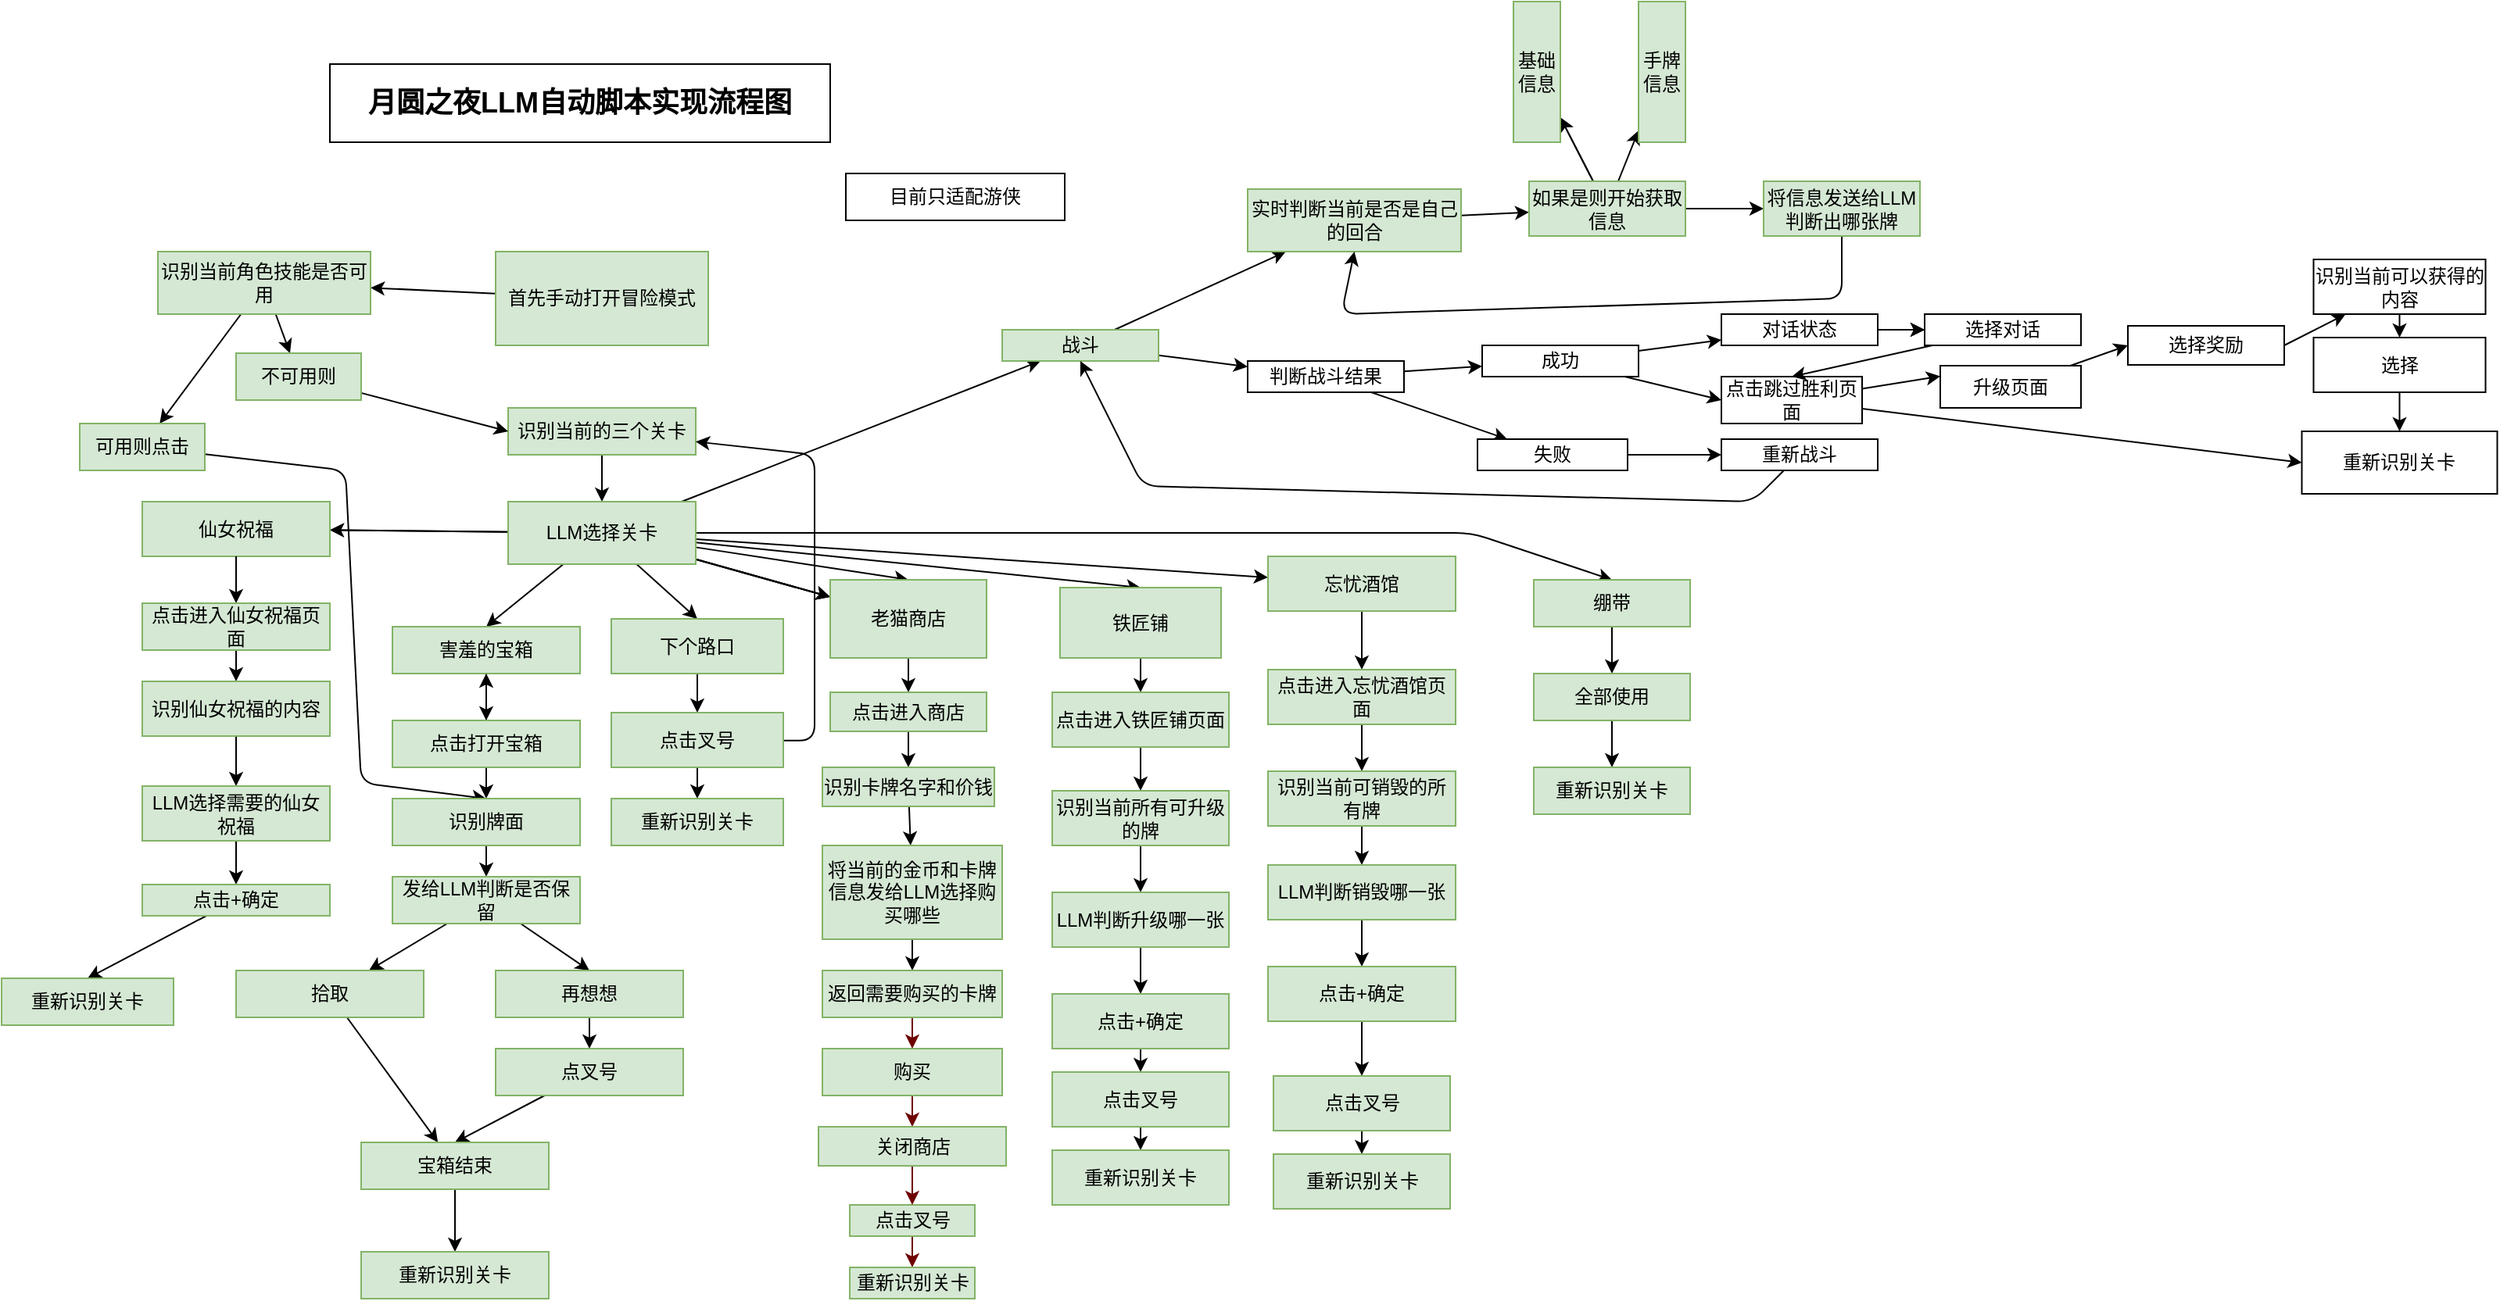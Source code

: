 <mxfile>
    <diagram id="u_nL7nLPBquvjm2KsWFO" name="第 1 页">
        <mxGraphModel dx="1253" dy="825" grid="1" gridSize="10" guides="1" tooltips="1" connect="1" arrows="1" fold="1" page="1" pageScale="1" pageWidth="827" pageHeight="1169" math="0" shadow="0">
            <root>
                <mxCell id="0"/>
                <mxCell id="1" parent="0"/>
                <mxCell id="2" value="&lt;b&gt;&lt;font style=&quot;font-size: 18px;&quot;&gt;月圆之夜LLM自动脚本实现流程图&lt;/font&gt;&lt;/b&gt;" style="rounded=0;whiteSpace=wrap;html=1;" parent="1" vertex="1">
                    <mxGeometry x="240" y="60" width="320" height="50" as="geometry"/>
                </mxCell>
                <mxCell id="31" value="" style="edgeStyle=none;html=1;" parent="1" source="3" target="30" edge="1">
                    <mxGeometry relative="1" as="geometry"/>
                </mxCell>
                <mxCell id="3" value="首先手动打开冒险模式" style="rounded=0;whiteSpace=wrap;html=1;fillColor=#d5e8d4;strokeColor=#82b366;" parent="1" vertex="1">
                    <mxGeometry x="346" y="180" width="136" height="60" as="geometry"/>
                </mxCell>
                <mxCell id="9" value="" style="edgeStyle=none;html=1;" parent="1" source="4" target="8" edge="1">
                    <mxGeometry relative="1" as="geometry"/>
                </mxCell>
                <mxCell id="4" value="识别当前的三个关卡" style="whiteSpace=wrap;html=1;rounded=0;fillColor=#d5e8d4;strokeColor=#82b366;" parent="1" vertex="1">
                    <mxGeometry x="354" y="280" width="120" height="30" as="geometry"/>
                </mxCell>
                <mxCell id="6" value="目前只适配游侠" style="rounded=0;whiteSpace=wrap;html=1;" parent="1" vertex="1">
                    <mxGeometry x="570" y="130" width="140" height="30" as="geometry"/>
                </mxCell>
                <mxCell id="12" value="" style="edgeStyle=none;html=1;" parent="1" source="8" target="11" edge="1">
                    <mxGeometry relative="1" as="geometry"/>
                </mxCell>
                <mxCell id="14" value="" style="edgeStyle=none;html=1;" parent="1" source="8" target="13" edge="1">
                    <mxGeometry relative="1" as="geometry"/>
                </mxCell>
                <mxCell id="16" value="" style="edgeStyle=none;html=1;" parent="1" source="8" target="15" edge="1">
                    <mxGeometry relative="1" as="geometry"/>
                </mxCell>
                <mxCell id="17" value="" style="edgeStyle=none;html=1;" parent="1" source="8" target="13" edge="1">
                    <mxGeometry relative="1" as="geometry"/>
                </mxCell>
                <mxCell id="19" style="edgeStyle=none;html=1;entryX=0.5;entryY=0;entryDx=0;entryDy=0;" parent="1" source="8" target="18" edge="1">
                    <mxGeometry relative="1" as="geometry"/>
                </mxCell>
                <mxCell id="78" style="edgeStyle=none;html=1;entryX=0.5;entryY=0;entryDx=0;entryDy=0;" parent="1" source="8" target="77" edge="1">
                    <mxGeometry relative="1" as="geometry"/>
                </mxCell>
                <mxCell id="83" style="edgeStyle=none;html=1;entryX=0.5;entryY=0;entryDx=0;entryDy=0;" parent="1" source="8" target="82" edge="1">
                    <mxGeometry relative="1" as="geometry"/>
                </mxCell>
                <mxCell id="154" value="" style="edgeStyle=none;html=1;" parent="1" source="8" target="82" edge="1">
                    <mxGeometry relative="1" as="geometry"/>
                </mxCell>
                <mxCell id="155" value="" style="edgeStyle=none;html=1;" parent="1" source="8" target="82" edge="1">
                    <mxGeometry relative="1" as="geometry"/>
                </mxCell>
                <mxCell id="157" style="edgeStyle=none;html=1;entryX=0.5;entryY=0;entryDx=0;entryDy=0;" parent="1" source="8" target="156" edge="1">
                    <mxGeometry relative="1" as="geometry"/>
                </mxCell>
                <mxCell id="177" value="" style="edgeStyle=none;html=1;" parent="1" source="8" target="82" edge="1">
                    <mxGeometry relative="1" as="geometry"/>
                </mxCell>
                <mxCell id="238" style="edgeStyle=none;html=1;entryX=0.5;entryY=0;entryDx=0;entryDy=0;" parent="1" source="8" target="235" edge="1">
                    <mxGeometry relative="1" as="geometry">
                        <Array as="points">
                            <mxPoint x="970" y="360"/>
                        </Array>
                    </mxGeometry>
                </mxCell>
                <mxCell id="8" value="LLM选择关卡" style="whiteSpace=wrap;html=1;rounded=0;fillColor=#d5e8d4;strokeColor=#82b366;" parent="1" vertex="1">
                    <mxGeometry x="354" y="340" width="120" height="40" as="geometry"/>
                </mxCell>
                <mxCell id="180" value="" style="edgeStyle=none;html=1;" parent="1" source="11" target="179" edge="1">
                    <mxGeometry relative="1" as="geometry"/>
                </mxCell>
                <mxCell id="204" value="" style="edgeStyle=none;html=1;" parent="1" source="11" target="203" edge="1">
                    <mxGeometry relative="1" as="geometry"/>
                </mxCell>
                <mxCell id="11" value="战斗" style="whiteSpace=wrap;html=1;rounded=0;fillColor=#d5e8d4;strokeColor=#82b366;" parent="1" vertex="1">
                    <mxGeometry x="670" y="230" width="100" height="20" as="geometry"/>
                </mxCell>
                <mxCell id="21" value="" style="edgeStyle=none;html=1;" parent="1" source="24" target="20" edge="1">
                    <mxGeometry relative="1" as="geometry"/>
                </mxCell>
                <mxCell id="13" value="仙女祝福" style="whiteSpace=wrap;html=1;rounded=0;fillColor=#d5e8d4;strokeColor=#82b366;" parent="1" vertex="1">
                    <mxGeometry x="120" y="340" width="120" height="35" as="geometry"/>
                </mxCell>
                <mxCell id="44" value="" style="edgeStyle=none;html=1;" parent="1" source="15" target="43" edge="1">
                    <mxGeometry relative="1" as="geometry"/>
                </mxCell>
                <mxCell id="15" value="忘忧酒馆" style="whiteSpace=wrap;html=1;rounded=0;fillColor=#d5e8d4;strokeColor=#82b366;" parent="1" vertex="1">
                    <mxGeometry x="840" y="375" width="120" height="35" as="geometry"/>
                </mxCell>
                <mxCell id="53" value="" style="edgeStyle=none;html=1;" parent="1" source="18" target="52" edge="1">
                    <mxGeometry relative="1" as="geometry"/>
                </mxCell>
                <mxCell id="18" value="害羞的宝箱" style="rounded=0;whiteSpace=wrap;html=1;fillColor=#d5e8d4;strokeColor=#82b366;" parent="1" vertex="1">
                    <mxGeometry x="280" y="420" width="120" height="30" as="geometry"/>
                </mxCell>
                <mxCell id="23" value="" style="edgeStyle=none;html=1;" parent="1" source="20" target="22" edge="1">
                    <mxGeometry relative="1" as="geometry"/>
                </mxCell>
                <mxCell id="20" value="识别仙女祝福的内容" style="whiteSpace=wrap;html=1;rounded=0;fillColor=#d5e8d4;strokeColor=#82b366;" parent="1" vertex="1">
                    <mxGeometry x="120" y="455" width="120" height="35" as="geometry"/>
                </mxCell>
                <mxCell id="27" value="" style="edgeStyle=none;html=1;" parent="1" source="22" target="26" edge="1">
                    <mxGeometry relative="1" as="geometry"/>
                </mxCell>
                <mxCell id="22" value="LLM选择需要的仙女祝福" style="whiteSpace=wrap;html=1;rounded=0;fillColor=#d5e8d4;strokeColor=#82b366;" parent="1" vertex="1">
                    <mxGeometry x="120" y="522" width="120" height="35" as="geometry"/>
                </mxCell>
                <mxCell id="25" value="" style="edgeStyle=none;html=1;" parent="1" source="13" target="24" edge="1">
                    <mxGeometry relative="1" as="geometry">
                        <mxPoint x="180" y="375" as="sourcePoint"/>
                        <mxPoint x="180" y="455" as="targetPoint"/>
                    </mxGeometry>
                </mxCell>
                <mxCell id="24" value="点击进入仙女祝福页面" style="rounded=0;whiteSpace=wrap;html=1;fillColor=#d5e8d4;strokeColor=#82b366;" parent="1" vertex="1">
                    <mxGeometry x="120" y="405" width="120" height="30" as="geometry"/>
                </mxCell>
                <mxCell id="109" style="edgeStyle=none;html=1;entryX=0.5;entryY=0;entryDx=0;entryDy=0;" parent="1" source="26" target="108" edge="1">
                    <mxGeometry relative="1" as="geometry"/>
                </mxCell>
                <mxCell id="26" value="点击+确定" style="whiteSpace=wrap;html=1;rounded=0;fillColor=#d5e8d4;strokeColor=#82b366;" parent="1" vertex="1">
                    <mxGeometry x="120" y="585" width="120" height="20" as="geometry"/>
                </mxCell>
                <mxCell id="33" value="" style="edgeStyle=none;html=1;" parent="1" source="30" target="32" edge="1">
                    <mxGeometry relative="1" as="geometry"/>
                </mxCell>
                <mxCell id="243" style="edgeStyle=none;html=1;" parent="1" source="30" target="244" edge="1">
                    <mxGeometry relative="1" as="geometry">
                        <mxPoint x="50" y="270" as="targetPoint"/>
                    </mxGeometry>
                </mxCell>
                <mxCell id="30" value="识别当前角色技能是否可用" style="rounded=0;whiteSpace=wrap;html=1;fillColor=#d5e8d4;strokeColor=#82b366;" parent="1" vertex="1">
                    <mxGeometry x="130" y="180" width="136" height="40" as="geometry"/>
                </mxCell>
                <mxCell id="247" style="edgeStyle=none;html=1;entryX=0.5;entryY=0;entryDx=0;entryDy=0;" parent="1" source="32" target="54" edge="1">
                    <mxGeometry relative="1" as="geometry">
                        <Array as="points">
                            <mxPoint x="250" y="320"/>
                            <mxPoint x="260" y="520"/>
                        </Array>
                    </mxGeometry>
                </mxCell>
                <mxCell id="32" value="可用则点击" style="rounded=0;whiteSpace=wrap;html=1;fillColor=#d5e8d4;strokeColor=#82b366;" parent="1" vertex="1">
                    <mxGeometry x="80" y="290" width="80" height="30" as="geometry"/>
                </mxCell>
                <mxCell id="46" value="" style="edgeStyle=none;html=1;" parent="1" source="43" target="45" edge="1">
                    <mxGeometry relative="1" as="geometry"/>
                </mxCell>
                <mxCell id="43" value="点击进入忘忧酒馆页面" style="whiteSpace=wrap;html=1;rounded=0;fillColor=#d5e8d4;strokeColor=#82b366;" parent="1" vertex="1">
                    <mxGeometry x="840" y="447.5" width="120" height="35" as="geometry"/>
                </mxCell>
                <mxCell id="48" value="" style="edgeStyle=none;html=1;" parent="1" source="45" target="47" edge="1">
                    <mxGeometry relative="1" as="geometry"/>
                </mxCell>
                <mxCell id="45" value="识别当前可销毁的所有牌" style="whiteSpace=wrap;html=1;rounded=0;fillColor=#d5e8d4;strokeColor=#82b366;" parent="1" vertex="1">
                    <mxGeometry x="840" y="512.5" width="120" height="35" as="geometry"/>
                </mxCell>
                <mxCell id="50" value="" style="edgeStyle=none;html=1;" parent="1" source="47" target="49" edge="1">
                    <mxGeometry relative="1" as="geometry"/>
                </mxCell>
                <mxCell id="47" value="LLM判断销毁哪一张" style="whiteSpace=wrap;html=1;rounded=0;fillColor=#d5e8d4;strokeColor=#82b366;" parent="1" vertex="1">
                    <mxGeometry x="840" y="572.5" width="120" height="35" as="geometry"/>
                </mxCell>
                <mxCell id="176" value="" style="edgeStyle=none;html=1;entryX=0.5;entryY=0;entryDx=0;entryDy=0;" parent="1" source="49" target="174" edge="1">
                    <mxGeometry relative="1" as="geometry"/>
                </mxCell>
                <mxCell id="49" value="点击+确定" style="whiteSpace=wrap;html=1;rounded=0;fillColor=#d5e8d4;strokeColor=#82b366;" parent="1" vertex="1">
                    <mxGeometry x="840" y="637.5" width="120" height="35" as="geometry"/>
                </mxCell>
                <mxCell id="55" value="" style="edgeStyle=none;html=1;" parent="1" source="52" target="54" edge="1">
                    <mxGeometry relative="1" as="geometry"/>
                </mxCell>
                <mxCell id="58" value="" style="edgeStyle=none;html=1;" parent="1" source="52" target="18" edge="1">
                    <mxGeometry relative="1" as="geometry"/>
                </mxCell>
                <mxCell id="52" value="点击打开宝箱" style="rounded=0;whiteSpace=wrap;html=1;fillColor=#d5e8d4;strokeColor=#82b366;" parent="1" vertex="1">
                    <mxGeometry x="280" y="480" width="120" height="30" as="geometry"/>
                </mxCell>
                <mxCell id="57" value="" style="edgeStyle=none;html=1;" parent="1" source="54" target="56" edge="1">
                    <mxGeometry relative="1" as="geometry"/>
                </mxCell>
                <mxCell id="54" value="识别牌面" style="rounded=0;whiteSpace=wrap;html=1;fillColor=#d5e8d4;strokeColor=#82b366;" parent="1" vertex="1">
                    <mxGeometry x="280" y="530" width="120" height="30" as="geometry"/>
                </mxCell>
                <mxCell id="63" value="" style="edgeStyle=none;html=1;" parent="1" source="56" target="62" edge="1">
                    <mxGeometry relative="1" as="geometry"/>
                </mxCell>
                <mxCell id="65" style="edgeStyle=none;html=1;entryX=0.5;entryY=0;entryDx=0;entryDy=0;" parent="1" source="56" target="64" edge="1">
                    <mxGeometry relative="1" as="geometry"/>
                </mxCell>
                <mxCell id="56" value="发给LLM判断是否保留" style="rounded=0;whiteSpace=wrap;html=1;fillColor=#d5e8d4;strokeColor=#82b366;" parent="1" vertex="1">
                    <mxGeometry x="280" y="580" width="120" height="30" as="geometry"/>
                </mxCell>
                <mxCell id="71" value="" style="edgeStyle=none;html=1;" parent="1" source="62" target="70" edge="1">
                    <mxGeometry relative="1" as="geometry"/>
                </mxCell>
                <mxCell id="62" value="拾取" style="rounded=0;whiteSpace=wrap;html=1;fillColor=#d5e8d4;strokeColor=#82b366;" parent="1" vertex="1">
                    <mxGeometry x="180" y="640" width="120" height="30" as="geometry"/>
                </mxCell>
                <mxCell id="69" value="" style="edgeStyle=none;html=1;" parent="1" source="64" target="68" edge="1">
                    <mxGeometry relative="1" as="geometry"/>
                </mxCell>
                <mxCell id="64" value="再想想" style="rounded=0;whiteSpace=wrap;html=1;fillColor=#d5e8d4;strokeColor=#82b366;" parent="1" vertex="1">
                    <mxGeometry x="346" y="640" width="120" height="30" as="geometry"/>
                </mxCell>
                <mxCell id="72" style="edgeStyle=none;html=1;entryX=0.5;entryY=0;entryDx=0;entryDy=0;" parent="1" source="68" target="70" edge="1">
                    <mxGeometry relative="1" as="geometry"/>
                </mxCell>
                <mxCell id="68" value="点叉号" style="rounded=0;whiteSpace=wrap;html=1;fillColor=#d5e8d4;strokeColor=#82b366;" parent="1" vertex="1">
                    <mxGeometry x="346" y="690" width="120" height="30" as="geometry"/>
                </mxCell>
                <mxCell id="111" value="" style="edgeStyle=none;html=1;" parent="1" source="70" target="110" edge="1">
                    <mxGeometry relative="1" as="geometry"/>
                </mxCell>
                <mxCell id="70" value="宝箱结束" style="rounded=0;whiteSpace=wrap;html=1;fillColor=#d5e8d4;strokeColor=#82b366;" parent="1" vertex="1">
                    <mxGeometry x="260" y="750" width="120" height="30" as="geometry"/>
                </mxCell>
                <mxCell id="80" value="" style="edgeStyle=none;html=1;" parent="1" source="77" target="79" edge="1">
                    <mxGeometry relative="1" as="geometry"/>
                </mxCell>
                <mxCell id="77" value="下个路口" style="rounded=0;whiteSpace=wrap;html=1;fillColor=#d5e8d4;strokeColor=#82b366;" parent="1" vertex="1">
                    <mxGeometry x="420" y="415" width="110" height="35" as="geometry"/>
                </mxCell>
                <mxCell id="81" style="edgeStyle=none;html=1;" parent="1" source="79" target="4" edge="1">
                    <mxGeometry relative="1" as="geometry">
                        <Array as="points">
                            <mxPoint x="550" y="493"/>
                            <mxPoint x="550" y="310"/>
                        </Array>
                    </mxGeometry>
                </mxCell>
                <mxCell id="115" value="" style="edgeStyle=none;html=1;" parent="1" source="79" target="114" edge="1">
                    <mxGeometry relative="1" as="geometry"/>
                </mxCell>
                <mxCell id="79" value="点击叉号" style="rounded=0;whiteSpace=wrap;html=1;fillColor=#d5e8d4;strokeColor=#82b366;" parent="1" vertex="1">
                    <mxGeometry x="420" y="475" width="110" height="35" as="geometry"/>
                </mxCell>
                <mxCell id="85" value="" style="edgeStyle=none;html=1;" parent="1" source="82" target="84" edge="1">
                    <mxGeometry relative="1" as="geometry"/>
                </mxCell>
                <mxCell id="82" value="老猫商店" style="rounded=0;whiteSpace=wrap;html=1;fillColor=#d5e8d4;strokeColor=#82b366;" parent="1" vertex="1">
                    <mxGeometry x="560" y="390" width="100" height="50" as="geometry"/>
                </mxCell>
                <mxCell id="87" value="" style="edgeStyle=none;html=1;" parent="1" source="84" target="86" edge="1">
                    <mxGeometry relative="1" as="geometry"/>
                </mxCell>
                <mxCell id="84" value="点击进入&lt;span style=&quot;background-color: transparent;&quot;&gt;商店&lt;/span&gt;" style="rounded=0;whiteSpace=wrap;html=1;fillColor=#d5e8d4;strokeColor=#82b366;" parent="1" vertex="1">
                    <mxGeometry x="560" y="462" width="100" height="25" as="geometry"/>
                </mxCell>
                <mxCell id="89" value="" style="edgeStyle=none;html=1;" parent="1" source="86" target="88" edge="1">
                    <mxGeometry relative="1" as="geometry"/>
                </mxCell>
                <mxCell id="86" value="识别卡牌名字和价钱" style="rounded=0;whiteSpace=wrap;html=1;fillColor=#d5e8d4;strokeColor=#82b366;" parent="1" vertex="1">
                    <mxGeometry x="555" y="510" width="110" height="25" as="geometry"/>
                </mxCell>
                <mxCell id="145" value="" style="edgeStyle=none;html=1;" parent="1" source="88" target="144" edge="1">
                    <mxGeometry relative="1" as="geometry"/>
                </mxCell>
                <mxCell id="88" value="将当前的金币和卡牌信息发给LLM选择购买哪些" style="rounded=0;whiteSpace=wrap;html=1;fillColor=#d5e8d4;strokeColor=#82b366;" parent="1" vertex="1">
                    <mxGeometry x="555" y="560" width="115" height="60" as="geometry"/>
                </mxCell>
                <mxCell id="113" value="" style="edgeStyle=none;html=1;fillColor=#a20025;strokeColor=#6F0000;" parent="1" source="94" target="112" edge="1">
                    <mxGeometry relative="1" as="geometry"/>
                </mxCell>
                <mxCell id="94" value="点击叉号" style="rounded=0;whiteSpace=wrap;html=1;fillColor=#d5e8d4;strokeColor=#82b366;" parent="1" vertex="1">
                    <mxGeometry x="572.5" y="790" width="80" height="20" as="geometry"/>
                </mxCell>
                <mxCell id="108" value="重新识别关卡" style="rounded=0;whiteSpace=wrap;html=1;fillColor=#d5e8d4;strokeColor=#82b366;" parent="1" vertex="1">
                    <mxGeometry x="30" y="645" width="110" height="30" as="geometry"/>
                </mxCell>
                <mxCell id="110" value="重新识别关卡" style="rounded=0;whiteSpace=wrap;html=1;fillColor=#d5e8d4;strokeColor=#82b366;" parent="1" vertex="1">
                    <mxGeometry x="260" y="820" width="120" height="30" as="geometry"/>
                </mxCell>
                <mxCell id="112" value="重新识别关卡" style="rounded=0;whiteSpace=wrap;html=1;fillColor=#d5e8d4;strokeColor=#82b366;" parent="1" vertex="1">
                    <mxGeometry x="572.5" y="830" width="80" height="20" as="geometry"/>
                </mxCell>
                <mxCell id="114" value="重新识别关卡" style="rounded=0;whiteSpace=wrap;html=1;fillColor=#d5e8d4;strokeColor=#82b366;" parent="1" vertex="1">
                    <mxGeometry x="420" y="530" width="110" height="30" as="geometry"/>
                </mxCell>
                <mxCell id="147" value="" style="edgeStyle=none;html=1;fillColor=#a20025;strokeColor=#6F0000;" parent="1" source="144" target="146" edge="1">
                    <mxGeometry relative="1" as="geometry"/>
                </mxCell>
                <mxCell id="144" value="返回需要购买的卡牌" style="rounded=0;whiteSpace=wrap;html=1;fillColor=#d5e8d4;strokeColor=#82b366;" parent="1" vertex="1">
                    <mxGeometry x="555" y="640" width="115" height="30" as="geometry"/>
                </mxCell>
                <mxCell id="151" style="edgeStyle=none;html=1;entryX=0.5;entryY=0;entryDx=0;entryDy=0;fillColor=#a20025;strokeColor=#6F0000;" parent="1" source="146" target="150" edge="1">
                    <mxGeometry relative="1" as="geometry"/>
                </mxCell>
                <mxCell id="146" value="购买" style="rounded=0;whiteSpace=wrap;html=1;fillColor=#d5e8d4;strokeColor=#82b366;" parent="1" vertex="1">
                    <mxGeometry x="555" y="690" width="115" height="30" as="geometry"/>
                </mxCell>
                <mxCell id="152" value="" style="edgeStyle=none;html=1;entryX=0.5;entryY=0;entryDx=0;entryDy=0;fillColor=#a20025;strokeColor=#6F0000;" parent="1" source="150" target="94" edge="1">
                    <mxGeometry relative="1" as="geometry">
                        <mxPoint x="613" y="830" as="targetPoint"/>
                        <Array as="points"/>
                    </mxGeometry>
                </mxCell>
                <mxCell id="150" value="关闭商店" style="rounded=0;whiteSpace=wrap;html=1;fillColor=#d5e8d4;strokeColor=#82b366;" parent="1" vertex="1">
                    <mxGeometry x="552.5" y="740" width="120" height="25" as="geometry"/>
                </mxCell>
                <mxCell id="159" value="" style="edgeStyle=none;html=1;" parent="1" source="156" target="158" edge="1">
                    <mxGeometry relative="1" as="geometry"/>
                </mxCell>
                <mxCell id="156" value="铁匠铺" style="rounded=0;whiteSpace=wrap;html=1;fillColor=#d5e8d4;strokeColor=#82b366;" parent="1" vertex="1">
                    <mxGeometry x="707" y="395" width="103" height="45" as="geometry"/>
                </mxCell>
                <mxCell id="161" value="" style="edgeStyle=none;html=1;" parent="1" source="158" target="160" edge="1">
                    <mxGeometry relative="1" as="geometry"/>
                </mxCell>
                <mxCell id="158" value="点击进入铁匠铺页面" style="rounded=0;whiteSpace=wrap;html=1;fillColor=#d5e8d4;strokeColor=#82b366;" parent="1" vertex="1">
                    <mxGeometry x="702" y="462" width="113" height="35" as="geometry"/>
                </mxCell>
                <mxCell id="163" value="" style="edgeStyle=none;html=1;" parent="1" source="160" target="162" edge="1">
                    <mxGeometry relative="1" as="geometry"/>
                </mxCell>
                <mxCell id="160" value="识别当前所有可升级的牌" style="rounded=0;whiteSpace=wrap;html=1;fillColor=#d5e8d4;strokeColor=#82b366;" parent="1" vertex="1">
                    <mxGeometry x="702" y="525" width="113" height="35" as="geometry"/>
                </mxCell>
                <mxCell id="165" value="" style="edgeStyle=none;html=1;" parent="1" source="162" target="164" edge="1">
                    <mxGeometry relative="1" as="geometry"/>
                </mxCell>
                <mxCell id="162" value="LLM判断升级哪一张" style="rounded=0;whiteSpace=wrap;html=1;fillColor=#d5e8d4;strokeColor=#82b366;" parent="1" vertex="1">
                    <mxGeometry x="702" y="590" width="113" height="35" as="geometry"/>
                </mxCell>
                <mxCell id="167" value="" style="edgeStyle=none;html=1;" parent="1" source="164" target="166" edge="1">
                    <mxGeometry relative="1" as="geometry"/>
                </mxCell>
                <mxCell id="164" value="点击+确定" style="rounded=0;whiteSpace=wrap;html=1;fillColor=#d5e8d4;strokeColor=#82b366;" parent="1" vertex="1">
                    <mxGeometry x="702" y="655" width="113" height="35" as="geometry"/>
                </mxCell>
                <mxCell id="169" value="" style="edgeStyle=none;html=1;" parent="1" source="166" target="168" edge="1">
                    <mxGeometry relative="1" as="geometry"/>
                </mxCell>
                <mxCell id="166" value="点击叉号" style="rounded=0;whiteSpace=wrap;html=1;fillColor=#d5e8d4;strokeColor=#82b366;" parent="1" vertex="1">
                    <mxGeometry x="702" y="705" width="113" height="35" as="geometry"/>
                </mxCell>
                <mxCell id="168" value="重新识别关卡" style="rounded=0;whiteSpace=wrap;html=1;fillColor=#d5e8d4;strokeColor=#82b366;" parent="1" vertex="1">
                    <mxGeometry x="702" y="755" width="113" height="35" as="geometry"/>
                </mxCell>
                <mxCell id="173" value="" style="edgeStyle=none;html=1;" parent="1" source="174" target="175" edge="1">
                    <mxGeometry relative="1" as="geometry"/>
                </mxCell>
                <mxCell id="174" value="点击叉号" style="rounded=0;whiteSpace=wrap;html=1;fillColor=#d5e8d4;strokeColor=#82b366;" parent="1" vertex="1">
                    <mxGeometry x="843.5" y="707.5" width="113" height="35" as="geometry"/>
                </mxCell>
                <mxCell id="175" value="重新识别关卡" style="rounded=0;whiteSpace=wrap;html=1;fillColor=#d5e8d4;strokeColor=#82b366;" parent="1" vertex="1">
                    <mxGeometry x="843.5" y="757.5" width="113" height="35" as="geometry"/>
                </mxCell>
                <mxCell id="182" value="" style="edgeStyle=none;html=1;" parent="1" source="179" target="188" edge="1">
                    <mxGeometry relative="1" as="geometry">
                        <mxPoint x="1007" y="160" as="targetPoint"/>
                    </mxGeometry>
                </mxCell>
                <mxCell id="179" value="实时判断当前是否是自己的回合" style="whiteSpace=wrap;html=1;rounded=0;fillColor=#d5e8d4;strokeColor=#82b366;" parent="1" vertex="1">
                    <mxGeometry x="827" y="140" width="136.5" height="40" as="geometry"/>
                </mxCell>
                <mxCell id="190" value="" style="edgeStyle=none;html=1;" parent="1" source="188" target="193" edge="1">
                    <mxGeometry relative="1" as="geometry">
                        <mxPoint x="1057" y="100" as="targetPoint"/>
                    </mxGeometry>
                </mxCell>
                <mxCell id="194" value="" style="edgeStyle=none;html=1;" parent="1" source="188" target="193" edge="1">
                    <mxGeometry relative="1" as="geometry"/>
                </mxCell>
                <mxCell id="197" value="" style="edgeStyle=none;html=1;" parent="1" source="188" target="196" edge="1">
                    <mxGeometry relative="1" as="geometry"/>
                </mxCell>
                <mxCell id="199" value="" style="edgeStyle=none;html=1;" parent="1" source="188" target="198" edge="1">
                    <mxGeometry relative="1" as="geometry"/>
                </mxCell>
                <mxCell id="188" value="如果是则开始获取信息" style="rounded=0;whiteSpace=wrap;html=1;fillColor=#d5e8d4;strokeColor=#82b366;" parent="1" vertex="1">
                    <mxGeometry x="1007" y="135" width="100" height="35" as="geometry"/>
                </mxCell>
                <mxCell id="193" value="基础信息" style="rounded=0;whiteSpace=wrap;html=1;fillColor=#d5e8d4;strokeColor=#82b366;" parent="1" vertex="1">
                    <mxGeometry x="997" y="20" width="30" height="90" as="geometry"/>
                </mxCell>
                <mxCell id="196" value="手牌信息" style="rounded=0;whiteSpace=wrap;html=1;fillColor=#d5e8d4;strokeColor=#82b366;" parent="1" vertex="1">
                    <mxGeometry x="1077" y="20" width="30" height="90" as="geometry"/>
                </mxCell>
                <mxCell id="200" style="edgeStyle=none;html=1;entryX=0.5;entryY=1;entryDx=0;entryDy=0;" parent="1" source="198" target="179" edge="1">
                    <mxGeometry relative="1" as="geometry">
                        <Array as="points">
                            <mxPoint x="1207" y="210"/>
                            <mxPoint x="887" y="220"/>
                        </Array>
                    </mxGeometry>
                </mxCell>
                <mxCell id="198" value="将信息发送给LLM判断出哪张牌" style="rounded=0;whiteSpace=wrap;html=1;fillColor=#d5e8d4;strokeColor=#82b366;" parent="1" vertex="1">
                    <mxGeometry x="1157" y="135" width="100" height="35" as="geometry"/>
                </mxCell>
                <mxCell id="206" value="" style="edgeStyle=none;html=1;" parent="1" source="203" target="205" edge="1">
                    <mxGeometry relative="1" as="geometry"/>
                </mxCell>
                <mxCell id="208" style="edgeStyle=none;html=1;" parent="1" source="203" target="209" edge="1">
                    <mxGeometry relative="1" as="geometry">
                        <mxPoint x="960" y="300" as="targetPoint"/>
                    </mxGeometry>
                </mxCell>
                <mxCell id="203" value="判断战斗结果" style="whiteSpace=wrap;html=1;rounded=0;" parent="1" vertex="1">
                    <mxGeometry x="827" y="250" width="100" height="20" as="geometry"/>
                </mxCell>
                <mxCell id="211" value="" style="edgeStyle=none;html=1;" parent="1" source="205" target="210" edge="1">
                    <mxGeometry relative="1" as="geometry"/>
                </mxCell>
                <mxCell id="213" style="edgeStyle=none;html=1;entryX=0;entryY=0.5;entryDx=0;entryDy=0;" parent="1" source="205" target="212" edge="1">
                    <mxGeometry relative="1" as="geometry"/>
                </mxCell>
                <mxCell id="205" value="成功" style="whiteSpace=wrap;html=1;rounded=0;" parent="1" vertex="1">
                    <mxGeometry x="977" y="240" width="100" height="20" as="geometry"/>
                </mxCell>
                <mxCell id="215" style="edgeStyle=none;html=1;entryX=0;entryY=0.5;entryDx=0;entryDy=0;" parent="1" source="209" target="216" edge="1">
                    <mxGeometry relative="1" as="geometry">
                        <mxPoint x="1130" y="300" as="targetPoint"/>
                    </mxGeometry>
                </mxCell>
                <mxCell id="209" value="失败" style="rounded=0;whiteSpace=wrap;html=1;" parent="1" vertex="1">
                    <mxGeometry x="974" y="300" width="96" height="20" as="geometry"/>
                </mxCell>
                <mxCell id="220" value="" style="edgeStyle=none;html=1;" parent="1" source="210" target="219" edge="1">
                    <mxGeometry relative="1" as="geometry"/>
                </mxCell>
                <mxCell id="221" value="" style="edgeStyle=none;html=1;" parent="1" source="210" target="219" edge="1">
                    <mxGeometry relative="1" as="geometry"/>
                </mxCell>
                <mxCell id="210" value="对话状态" style="whiteSpace=wrap;html=1;rounded=0;" parent="1" vertex="1">
                    <mxGeometry x="1130" y="220" width="100" height="20" as="geometry"/>
                </mxCell>
                <mxCell id="226" style="edgeStyle=none;html=1;entryX=0;entryY=0.25;entryDx=0;entryDy=0;" parent="1" source="212" target="248" edge="1">
                    <mxGeometry relative="1" as="geometry">
                        <mxPoint x="1270" y="280" as="targetPoint"/>
                    </mxGeometry>
                </mxCell>
                <mxCell id="250" style="edgeStyle=none;html=1;entryX=0;entryY=0.5;entryDx=0;entryDy=0;" edge="1" parent="1" source="212" target="231">
                    <mxGeometry relative="1" as="geometry"/>
                </mxCell>
                <mxCell id="212" value="点击跳过胜利页面" style="whiteSpace=wrap;html=1;rounded=0;" parent="1" vertex="1">
                    <mxGeometry x="1130" y="260" width="90" height="30" as="geometry"/>
                </mxCell>
                <mxCell id="218" style="edgeStyle=none;html=1;entryX=0.5;entryY=1;entryDx=0;entryDy=0;" parent="1" source="216" target="11" edge="1">
                    <mxGeometry relative="1" as="geometry">
                        <Array as="points">
                            <mxPoint x="1150" y="340"/>
                            <mxPoint x="760" y="330"/>
                        </Array>
                    </mxGeometry>
                </mxCell>
                <mxCell id="216" value="重新战斗" style="whiteSpace=wrap;html=1;rounded=0;" parent="1" vertex="1">
                    <mxGeometry x="1130" y="300" width="100" height="20" as="geometry"/>
                </mxCell>
                <mxCell id="223" value="" style="edgeStyle=none;html=1;entryX=0.5;entryY=0;entryDx=0;entryDy=0;" parent="1" source="219" target="212" edge="1">
                    <mxGeometry relative="1" as="geometry">
                        <mxPoint x="1420" y="230" as="targetPoint"/>
                    </mxGeometry>
                </mxCell>
                <mxCell id="219" value="选择对话" style="whiteSpace=wrap;html=1;rounded=0;" parent="1" vertex="1">
                    <mxGeometry x="1260" y="220" width="100" height="20" as="geometry"/>
                </mxCell>
                <mxCell id="228" style="edgeStyle=none;html=1;exitX=1;exitY=0.5;exitDx=0;exitDy=0;" parent="1" source="227" target="229" edge="1">
                    <mxGeometry relative="1" as="geometry">
                        <mxPoint x="1481.25" y="288" as="targetPoint"/>
                        <mxPoint x="1440" y="285" as="sourcePoint"/>
                    </mxGeometry>
                </mxCell>
                <mxCell id="227" value="选择奖励" style="rounded=0;whiteSpace=wrap;html=1;" parent="1" vertex="1">
                    <mxGeometry x="1390" y="227.5" width="100" height="25" as="geometry"/>
                </mxCell>
                <mxCell id="233" value="" style="edgeStyle=none;html=1;" parent="1" source="229" target="232" edge="1">
                    <mxGeometry relative="1" as="geometry"/>
                </mxCell>
                <mxCell id="229" value="识别当前可以获得的内容" style="rounded=0;whiteSpace=wrap;html=1;" parent="1" vertex="1">
                    <mxGeometry x="1508.75" y="185" width="110" height="35" as="geometry"/>
                </mxCell>
                <mxCell id="231" value="重新识别关卡" style="rounded=0;whiteSpace=wrap;html=1;" parent="1" vertex="1">
                    <mxGeometry x="1501.25" y="295" width="125" height="40" as="geometry"/>
                </mxCell>
                <mxCell id="234" style="edgeStyle=none;html=1;entryX=0.5;entryY=0;entryDx=0;entryDy=0;" parent="1" source="232" target="231" edge="1">
                    <mxGeometry relative="1" as="geometry"/>
                </mxCell>
                <mxCell id="232" value="选择" style="rounded=0;whiteSpace=wrap;html=1;" parent="1" vertex="1">
                    <mxGeometry x="1508.75" y="235" width="110" height="35" as="geometry"/>
                </mxCell>
                <mxCell id="237" value="" style="edgeStyle=none;html=1;" parent="1" source="235" target="236" edge="1">
                    <mxGeometry relative="1" as="geometry"/>
                </mxCell>
                <mxCell id="235" value="绷带" style="rounded=0;whiteSpace=wrap;html=1;fillColor=#d5e8d4;strokeColor=#82b366;" parent="1" vertex="1">
                    <mxGeometry x="1010" y="390" width="100" height="30" as="geometry"/>
                </mxCell>
                <mxCell id="240" value="" style="edgeStyle=none;html=1;" parent="1" source="236" target="239" edge="1">
                    <mxGeometry relative="1" as="geometry"/>
                </mxCell>
                <mxCell id="236" value="全部使用" style="rounded=0;whiteSpace=wrap;html=1;fillColor=#d5e8d4;strokeColor=#82b366;" parent="1" vertex="1">
                    <mxGeometry x="1010" y="450" width="100" height="30" as="geometry"/>
                </mxCell>
                <mxCell id="239" value="重新识别关卡" style="rounded=0;whiteSpace=wrap;html=1;fillColor=#d5e8d4;strokeColor=#82b366;" parent="1" vertex="1">
                    <mxGeometry x="1010" y="510" width="100" height="30" as="geometry"/>
                </mxCell>
                <mxCell id="245" style="edgeStyle=none;html=1;entryX=0;entryY=0.5;entryDx=0;entryDy=0;" parent="1" source="244" target="4" edge="1">
                    <mxGeometry relative="1" as="geometry"/>
                </mxCell>
                <mxCell id="244" value="不可用则" style="rounded=0;whiteSpace=wrap;html=1;fillColor=#d5e8d4;strokeColor=#82b366;" parent="1" vertex="1">
                    <mxGeometry x="180" y="245" width="80" height="30" as="geometry"/>
                </mxCell>
                <mxCell id="249" style="edgeStyle=none;html=1;entryX=0;entryY=0.5;entryDx=0;entryDy=0;" edge="1" parent="1" source="248" target="227">
                    <mxGeometry relative="1" as="geometry"/>
                </mxCell>
                <mxCell id="248" value="升级页面" style="rounded=0;whiteSpace=wrap;html=1;" vertex="1" parent="1">
                    <mxGeometry x="1270" y="253" width="90" height="27" as="geometry"/>
                </mxCell>
            </root>
        </mxGraphModel>
    </diagram>
</mxfile>